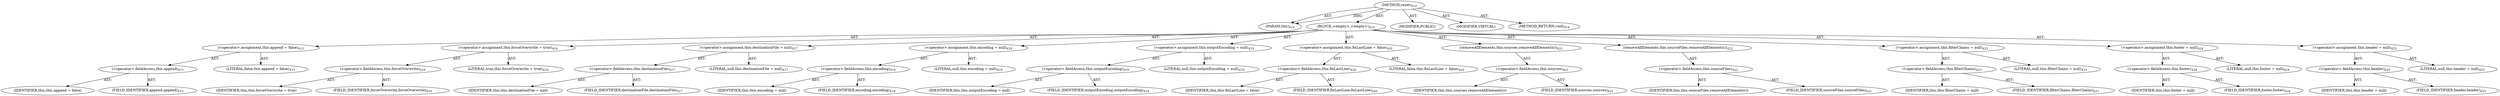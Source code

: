 digraph "reset" {  
"111669149712" [label = <(METHOD,reset)<SUB>414</SUB>> ]
"115964117035" [label = <(PARAM,this)<SUB>414</SUB>> ]
"25769803817" [label = <(BLOCK,&lt;empty&gt;,&lt;empty&gt;)<SUB>414</SUB>> ]
"30064771246" [label = <(&lt;operator&gt;.assignment,this.append = false)<SUB>415</SUB>> ]
"30064771247" [label = <(&lt;operator&gt;.fieldAccess,this.append)<SUB>415</SUB>> ]
"68719476882" [label = <(IDENTIFIER,this,this.append = false)> ]
"55834574894" [label = <(FIELD_IDENTIFIER,append,append)<SUB>415</SUB>> ]
"90194313249" [label = <(LITERAL,false,this.append = false)<SUB>415</SUB>> ]
"30064771248" [label = <(&lt;operator&gt;.assignment,this.forceOverwrite = true)<SUB>416</SUB>> ]
"30064771249" [label = <(&lt;operator&gt;.fieldAccess,this.forceOverwrite)<SUB>416</SUB>> ]
"68719476883" [label = <(IDENTIFIER,this,this.forceOverwrite = true)> ]
"55834574895" [label = <(FIELD_IDENTIFIER,forceOverwrite,forceOverwrite)<SUB>416</SUB>> ]
"90194313250" [label = <(LITERAL,true,this.forceOverwrite = true)<SUB>416</SUB>> ]
"30064771250" [label = <(&lt;operator&gt;.assignment,this.destinationFile = null)<SUB>417</SUB>> ]
"30064771251" [label = <(&lt;operator&gt;.fieldAccess,this.destinationFile)<SUB>417</SUB>> ]
"68719476884" [label = <(IDENTIFIER,this,this.destinationFile = null)> ]
"55834574896" [label = <(FIELD_IDENTIFIER,destinationFile,destinationFile)<SUB>417</SUB>> ]
"90194313251" [label = <(LITERAL,null,this.destinationFile = null)<SUB>417</SUB>> ]
"30064771252" [label = <(&lt;operator&gt;.assignment,this.encoding = null)<SUB>418</SUB>> ]
"30064771253" [label = <(&lt;operator&gt;.fieldAccess,this.encoding)<SUB>418</SUB>> ]
"68719476885" [label = <(IDENTIFIER,this,this.encoding = null)> ]
"55834574897" [label = <(FIELD_IDENTIFIER,encoding,encoding)<SUB>418</SUB>> ]
"90194313252" [label = <(LITERAL,null,this.encoding = null)<SUB>418</SUB>> ]
"30064771254" [label = <(&lt;operator&gt;.assignment,this.outputEncoding = null)<SUB>419</SUB>> ]
"30064771255" [label = <(&lt;operator&gt;.fieldAccess,this.outputEncoding)<SUB>419</SUB>> ]
"68719476886" [label = <(IDENTIFIER,this,this.outputEncoding = null)> ]
"55834574898" [label = <(FIELD_IDENTIFIER,outputEncoding,outputEncoding)<SUB>419</SUB>> ]
"90194313253" [label = <(LITERAL,null,this.outputEncoding = null)<SUB>419</SUB>> ]
"30064771256" [label = <(&lt;operator&gt;.assignment,this.fixLastLine = false)<SUB>420</SUB>> ]
"30064771257" [label = <(&lt;operator&gt;.fieldAccess,this.fixLastLine)<SUB>420</SUB>> ]
"68719476887" [label = <(IDENTIFIER,this,this.fixLastLine = false)> ]
"55834574899" [label = <(FIELD_IDENTIFIER,fixLastLine,fixLastLine)<SUB>420</SUB>> ]
"90194313254" [label = <(LITERAL,false,this.fixLastLine = false)<SUB>420</SUB>> ]
"30064771258" [label = <(removeAllElements,this.sources.removeAllElements())<SUB>421</SUB>> ]
"30064771259" [label = <(&lt;operator&gt;.fieldAccess,this.sources)<SUB>421</SUB>> ]
"68719476888" [label = <(IDENTIFIER,this,this.sources.removeAllElements())> ]
"55834574900" [label = <(FIELD_IDENTIFIER,sources,sources)<SUB>421</SUB>> ]
"30064771260" [label = <(removeAllElements,this.sourceFiles.removeAllElements())<SUB>422</SUB>> ]
"30064771261" [label = <(&lt;operator&gt;.fieldAccess,this.sourceFiles)<SUB>422</SUB>> ]
"68719476889" [label = <(IDENTIFIER,this,this.sourceFiles.removeAllElements())> ]
"55834574901" [label = <(FIELD_IDENTIFIER,sourceFiles,sourceFiles)<SUB>422</SUB>> ]
"30064771262" [label = <(&lt;operator&gt;.assignment,this.filterChains = null)<SUB>423</SUB>> ]
"30064771263" [label = <(&lt;operator&gt;.fieldAccess,this.filterChains)<SUB>423</SUB>> ]
"68719476890" [label = <(IDENTIFIER,this,this.filterChains = null)> ]
"55834574902" [label = <(FIELD_IDENTIFIER,filterChains,filterChains)<SUB>423</SUB>> ]
"90194313255" [label = <(LITERAL,null,this.filterChains = null)<SUB>423</SUB>> ]
"30064771264" [label = <(&lt;operator&gt;.assignment,this.footer = null)<SUB>424</SUB>> ]
"30064771265" [label = <(&lt;operator&gt;.fieldAccess,this.footer)<SUB>424</SUB>> ]
"68719476891" [label = <(IDENTIFIER,this,this.footer = null)> ]
"55834574903" [label = <(FIELD_IDENTIFIER,footer,footer)<SUB>424</SUB>> ]
"90194313256" [label = <(LITERAL,null,this.footer = null)<SUB>424</SUB>> ]
"30064771266" [label = <(&lt;operator&gt;.assignment,this.header = null)<SUB>425</SUB>> ]
"30064771267" [label = <(&lt;operator&gt;.fieldAccess,this.header)<SUB>425</SUB>> ]
"68719476892" [label = <(IDENTIFIER,this,this.header = null)> ]
"55834574904" [label = <(FIELD_IDENTIFIER,header,header)<SUB>425</SUB>> ]
"90194313257" [label = <(LITERAL,null,this.header = null)<SUB>425</SUB>> ]
"133143986226" [label = <(MODIFIER,PUBLIC)> ]
"133143986227" [label = <(MODIFIER,VIRTUAL)> ]
"128849018896" [label = <(METHOD_RETURN,void)<SUB>414</SUB>> ]
  "111669149712" -> "115964117035"  [ label = "AST: "] 
  "111669149712" -> "25769803817"  [ label = "AST: "] 
  "111669149712" -> "133143986226"  [ label = "AST: "] 
  "111669149712" -> "133143986227"  [ label = "AST: "] 
  "111669149712" -> "128849018896"  [ label = "AST: "] 
  "25769803817" -> "30064771246"  [ label = "AST: "] 
  "25769803817" -> "30064771248"  [ label = "AST: "] 
  "25769803817" -> "30064771250"  [ label = "AST: "] 
  "25769803817" -> "30064771252"  [ label = "AST: "] 
  "25769803817" -> "30064771254"  [ label = "AST: "] 
  "25769803817" -> "30064771256"  [ label = "AST: "] 
  "25769803817" -> "30064771258"  [ label = "AST: "] 
  "25769803817" -> "30064771260"  [ label = "AST: "] 
  "25769803817" -> "30064771262"  [ label = "AST: "] 
  "25769803817" -> "30064771264"  [ label = "AST: "] 
  "25769803817" -> "30064771266"  [ label = "AST: "] 
  "30064771246" -> "30064771247"  [ label = "AST: "] 
  "30064771246" -> "90194313249"  [ label = "AST: "] 
  "30064771247" -> "68719476882"  [ label = "AST: "] 
  "30064771247" -> "55834574894"  [ label = "AST: "] 
  "30064771248" -> "30064771249"  [ label = "AST: "] 
  "30064771248" -> "90194313250"  [ label = "AST: "] 
  "30064771249" -> "68719476883"  [ label = "AST: "] 
  "30064771249" -> "55834574895"  [ label = "AST: "] 
  "30064771250" -> "30064771251"  [ label = "AST: "] 
  "30064771250" -> "90194313251"  [ label = "AST: "] 
  "30064771251" -> "68719476884"  [ label = "AST: "] 
  "30064771251" -> "55834574896"  [ label = "AST: "] 
  "30064771252" -> "30064771253"  [ label = "AST: "] 
  "30064771252" -> "90194313252"  [ label = "AST: "] 
  "30064771253" -> "68719476885"  [ label = "AST: "] 
  "30064771253" -> "55834574897"  [ label = "AST: "] 
  "30064771254" -> "30064771255"  [ label = "AST: "] 
  "30064771254" -> "90194313253"  [ label = "AST: "] 
  "30064771255" -> "68719476886"  [ label = "AST: "] 
  "30064771255" -> "55834574898"  [ label = "AST: "] 
  "30064771256" -> "30064771257"  [ label = "AST: "] 
  "30064771256" -> "90194313254"  [ label = "AST: "] 
  "30064771257" -> "68719476887"  [ label = "AST: "] 
  "30064771257" -> "55834574899"  [ label = "AST: "] 
  "30064771258" -> "30064771259"  [ label = "AST: "] 
  "30064771259" -> "68719476888"  [ label = "AST: "] 
  "30064771259" -> "55834574900"  [ label = "AST: "] 
  "30064771260" -> "30064771261"  [ label = "AST: "] 
  "30064771261" -> "68719476889"  [ label = "AST: "] 
  "30064771261" -> "55834574901"  [ label = "AST: "] 
  "30064771262" -> "30064771263"  [ label = "AST: "] 
  "30064771262" -> "90194313255"  [ label = "AST: "] 
  "30064771263" -> "68719476890"  [ label = "AST: "] 
  "30064771263" -> "55834574902"  [ label = "AST: "] 
  "30064771264" -> "30064771265"  [ label = "AST: "] 
  "30064771264" -> "90194313256"  [ label = "AST: "] 
  "30064771265" -> "68719476891"  [ label = "AST: "] 
  "30064771265" -> "55834574903"  [ label = "AST: "] 
  "30064771266" -> "30064771267"  [ label = "AST: "] 
  "30064771266" -> "90194313257"  [ label = "AST: "] 
  "30064771267" -> "68719476892"  [ label = "AST: "] 
  "30064771267" -> "55834574904"  [ label = "AST: "] 
  "111669149712" -> "115964117035"  [ label = "DDG: "] 
}

